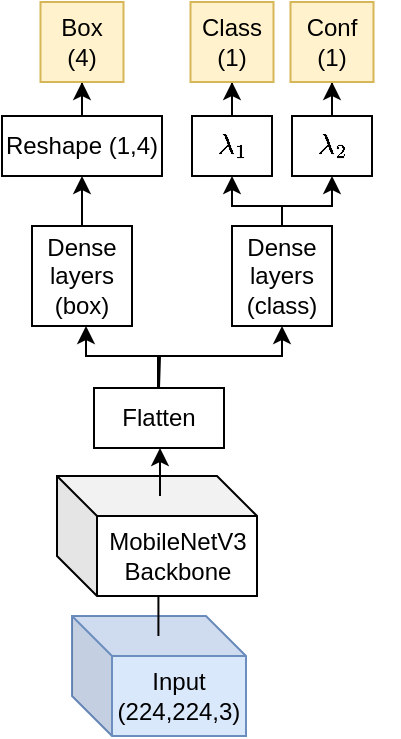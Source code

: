 <mxfile version="26.2.2">
  <diagram name="Page-1" id="yjm1BXQTRQd5WNw_62g9">
    <mxGraphModel dx="939" dy="548" grid="1" gridSize="10" guides="1" tooltips="1" connect="1" arrows="1" fold="1" page="1" pageScale="1" pageWidth="850" pageHeight="1100" math="1" shadow="0">
      <root>
        <mxCell id="0" />
        <mxCell id="1" parent="0" />
        <mxCell id="EBjj6RX4kK_-6JCiUkeC-2" value="&lt;div&gt;MobileNetV3&lt;/div&gt;&lt;div&gt;Backbone&lt;/div&gt;" style="shape=cube;whiteSpace=wrap;html=1;boundedLbl=1;backgroundOutline=1;darkOpacity=0.05;darkOpacity2=0.1;" vertex="1" parent="1">
          <mxGeometry x="312.5" y="500" width="100" height="60" as="geometry" />
        </mxCell>
        <mxCell id="EBjj6RX4kK_-6JCiUkeC-5" value="Flatten" style="rounded=0;whiteSpace=wrap;html=1;" vertex="1" parent="1">
          <mxGeometry x="331" y="456" width="65" height="30" as="geometry" />
        </mxCell>
        <mxCell id="EBjj6RX4kK_-6JCiUkeC-7" value="" style="endArrow=classic;html=1;rounded=0;" edge="1" parent="1">
          <mxGeometry width="50" height="50" relative="1" as="geometry">
            <mxPoint x="364" y="510" as="sourcePoint" />
            <mxPoint x="364" y="486" as="targetPoint" />
          </mxGeometry>
        </mxCell>
        <mxCell id="EBjj6RX4kK_-6JCiUkeC-10" value="Input (224,224,3)" style="shape=cube;whiteSpace=wrap;html=1;boundedLbl=1;backgroundOutline=1;darkOpacity=0.05;darkOpacity2=0.1;fillColor=#dae8fc;strokeColor=#6c8ebf;" vertex="1" parent="1">
          <mxGeometry x="320" y="570" width="87" height="60" as="geometry" />
        </mxCell>
        <mxCell id="EBjj6RX4kK_-6JCiUkeC-11" value="" style="endArrow=none;html=1;rounded=0;" edge="1" parent="1">
          <mxGeometry width="50" height="50" relative="1" as="geometry">
            <mxPoint x="363.21" y="580" as="sourcePoint" />
            <mxPoint x="363.21" y="560" as="targetPoint" />
          </mxGeometry>
        </mxCell>
        <mxCell id="EBjj6RX4kK_-6JCiUkeC-12" value="&lt;div&gt;Dense&lt;/div&gt;&lt;div&gt;layers&lt;/div&gt;&lt;div&gt;(box)&lt;/div&gt;" style="whiteSpace=wrap;html=1;aspect=fixed;" vertex="1" parent="1">
          <mxGeometry x="300" y="375" width="50" height="50" as="geometry" />
        </mxCell>
        <mxCell id="EBjj6RX4kK_-6JCiUkeC-13" value="&lt;div&gt;Dense&lt;/div&gt;&lt;div&gt;layers&lt;/div&gt;&lt;div&gt;(class)&lt;/div&gt;" style="whiteSpace=wrap;html=1;aspect=fixed;" vertex="1" parent="1">
          <mxGeometry x="400" y="375" width="50" height="50" as="geometry" />
        </mxCell>
        <mxCell id="EBjj6RX4kK_-6JCiUkeC-14" value="" style="endArrow=classic;html=1;rounded=0;entryX=0.5;entryY=1;entryDx=0;entryDy=0;exitX=0.5;exitY=0;exitDx=0;exitDy=0;" edge="1" parent="1" source="EBjj6RX4kK_-6JCiUkeC-5" target="EBjj6RX4kK_-6JCiUkeC-13">
          <mxGeometry width="50" height="50" relative="1" as="geometry">
            <mxPoint x="380" y="460" as="sourcePoint" />
            <mxPoint x="430" y="410" as="targetPoint" />
            <Array as="points">
              <mxPoint x="364" y="440" />
              <mxPoint x="425" y="440" />
            </Array>
          </mxGeometry>
        </mxCell>
        <mxCell id="EBjj6RX4kK_-6JCiUkeC-17" value="" style="endArrow=classic;html=1;rounded=0;entryX=0.5;entryY=1;entryDx=0;entryDy=0;exitX=0.5;exitY=0;exitDx=0;exitDy=0;" edge="1" parent="1">
          <mxGeometry width="50" height="50" relative="1" as="geometry">
            <mxPoint x="363" y="456" as="sourcePoint" />
            <mxPoint x="327" y="425" as="targetPoint" />
            <Array as="points">
              <mxPoint x="363" y="440" />
              <mxPoint x="327" y="440" />
            </Array>
          </mxGeometry>
        </mxCell>
        <mxCell id="EBjj6RX4kK_-6JCiUkeC-35" style="edgeStyle=orthogonalEdgeStyle;rounded=0;orthogonalLoop=1;jettySize=auto;html=1;entryX=0.5;entryY=1;entryDx=0;entryDy=0;" edge="1" parent="1" source="EBjj6RX4kK_-6JCiUkeC-18" target="EBjj6RX4kK_-6JCiUkeC-32">
          <mxGeometry relative="1" as="geometry" />
        </mxCell>
        <mxCell id="EBjj6RX4kK_-6JCiUkeC-18" value="Reshape (1,4)" style="rounded=0;whiteSpace=wrap;html=1;" vertex="1" parent="1">
          <mxGeometry x="285" y="320" width="80" height="30" as="geometry" />
        </mxCell>
        <mxCell id="EBjj6RX4kK_-6JCiUkeC-19" value="" style="endArrow=classic;html=1;rounded=0;exitX=0.5;exitY=0;exitDx=0;exitDy=0;entryX=0.5;entryY=1;entryDx=0;entryDy=0;" edge="1" parent="1" source="EBjj6RX4kK_-6JCiUkeC-12" target="EBjj6RX4kK_-6JCiUkeC-18">
          <mxGeometry width="50" height="50" relative="1" as="geometry">
            <mxPoint x="420" y="350" as="sourcePoint" />
            <mxPoint x="470" y="300" as="targetPoint" />
          </mxGeometry>
        </mxCell>
        <mxCell id="EBjj6RX4kK_-6JCiUkeC-34" style="edgeStyle=orthogonalEdgeStyle;rounded=0;orthogonalLoop=1;jettySize=auto;html=1;entryX=0.5;entryY=1;entryDx=0;entryDy=0;" edge="1" parent="1" source="EBjj6RX4kK_-6JCiUkeC-20" target="EBjj6RX4kK_-6JCiUkeC-26">
          <mxGeometry relative="1" as="geometry" />
        </mxCell>
        <mxCell id="EBjj6RX4kK_-6JCiUkeC-20" value="&lt;div&gt;\(\lambda_1\)&lt;/div&gt;" style="rounded=0;whiteSpace=wrap;html=1;" vertex="1" parent="1">
          <mxGeometry x="380" y="320" width="40" height="30" as="geometry" />
        </mxCell>
        <mxCell id="EBjj6RX4kK_-6JCiUkeC-33" style="edgeStyle=orthogonalEdgeStyle;rounded=0;orthogonalLoop=1;jettySize=auto;html=1;entryX=0.5;entryY=1;entryDx=0;entryDy=0;" edge="1" parent="1" source="EBjj6RX4kK_-6JCiUkeC-21" target="EBjj6RX4kK_-6JCiUkeC-30">
          <mxGeometry relative="1" as="geometry" />
        </mxCell>
        <mxCell id="EBjj6RX4kK_-6JCiUkeC-21" value="&lt;div&gt;\(\lambda_2\)&lt;/div&gt;" style="rounded=0;whiteSpace=wrap;html=1;" vertex="1" parent="1">
          <mxGeometry x="430" y="320" width="40" height="30" as="geometry" />
        </mxCell>
        <mxCell id="EBjj6RX4kK_-6JCiUkeC-22" value="" style="endArrow=classic;html=1;rounded=0;entryX=0.5;entryY=1;entryDx=0;entryDy=0;" edge="1" parent="1" target="EBjj6RX4kK_-6JCiUkeC-21">
          <mxGeometry width="50" height="50" relative="1" as="geometry">
            <mxPoint x="425" y="375" as="sourcePoint" />
            <mxPoint x="550" y="355" as="targetPoint" />
            <Array as="points">
              <mxPoint x="425" y="365" />
              <mxPoint x="440" y="365" />
              <mxPoint x="450" y="365" />
            </Array>
          </mxGeometry>
        </mxCell>
        <mxCell id="EBjj6RX4kK_-6JCiUkeC-24" value="" style="endArrow=classic;html=1;rounded=0;entryX=0.5;entryY=1;entryDx=0;entryDy=0;" edge="1" parent="1">
          <mxGeometry width="50" height="50" relative="1" as="geometry">
            <mxPoint x="425" y="375" as="sourcePoint" />
            <mxPoint x="400" y="350" as="targetPoint" />
            <Array as="points">
              <mxPoint x="425" y="365" />
              <mxPoint x="410" y="365" />
              <mxPoint x="400" y="365" />
            </Array>
          </mxGeometry>
        </mxCell>
        <mxCell id="EBjj6RX4kK_-6JCiUkeC-26" value="&lt;div&gt;Class&lt;/div&gt;&lt;div&gt;(1)&lt;/div&gt;" style="rounded=0;whiteSpace=wrap;html=1;fillColor=#fff2cc;strokeColor=#d6b656;" vertex="1" parent="1">
          <mxGeometry x="379.25" y="263" width="41.5" height="40" as="geometry" />
        </mxCell>
        <mxCell id="EBjj6RX4kK_-6JCiUkeC-30" value="&lt;div&gt;Conf&lt;/div&gt;&lt;div&gt;(1)&lt;/div&gt;" style="rounded=0;whiteSpace=wrap;html=1;fillColor=#fff2cc;strokeColor=#d6b656;" vertex="1" parent="1">
          <mxGeometry x="429.25" y="263" width="41.5" height="40" as="geometry" />
        </mxCell>
        <mxCell id="EBjj6RX4kK_-6JCiUkeC-32" value="&lt;div&gt;Box&lt;/div&gt;&lt;div&gt;(4)&lt;/div&gt;" style="rounded=0;whiteSpace=wrap;html=1;fillColor=#fff2cc;strokeColor=#d6b656;" vertex="1" parent="1">
          <mxGeometry x="304.25" y="263" width="41.5" height="40" as="geometry" />
        </mxCell>
      </root>
    </mxGraphModel>
  </diagram>
</mxfile>
